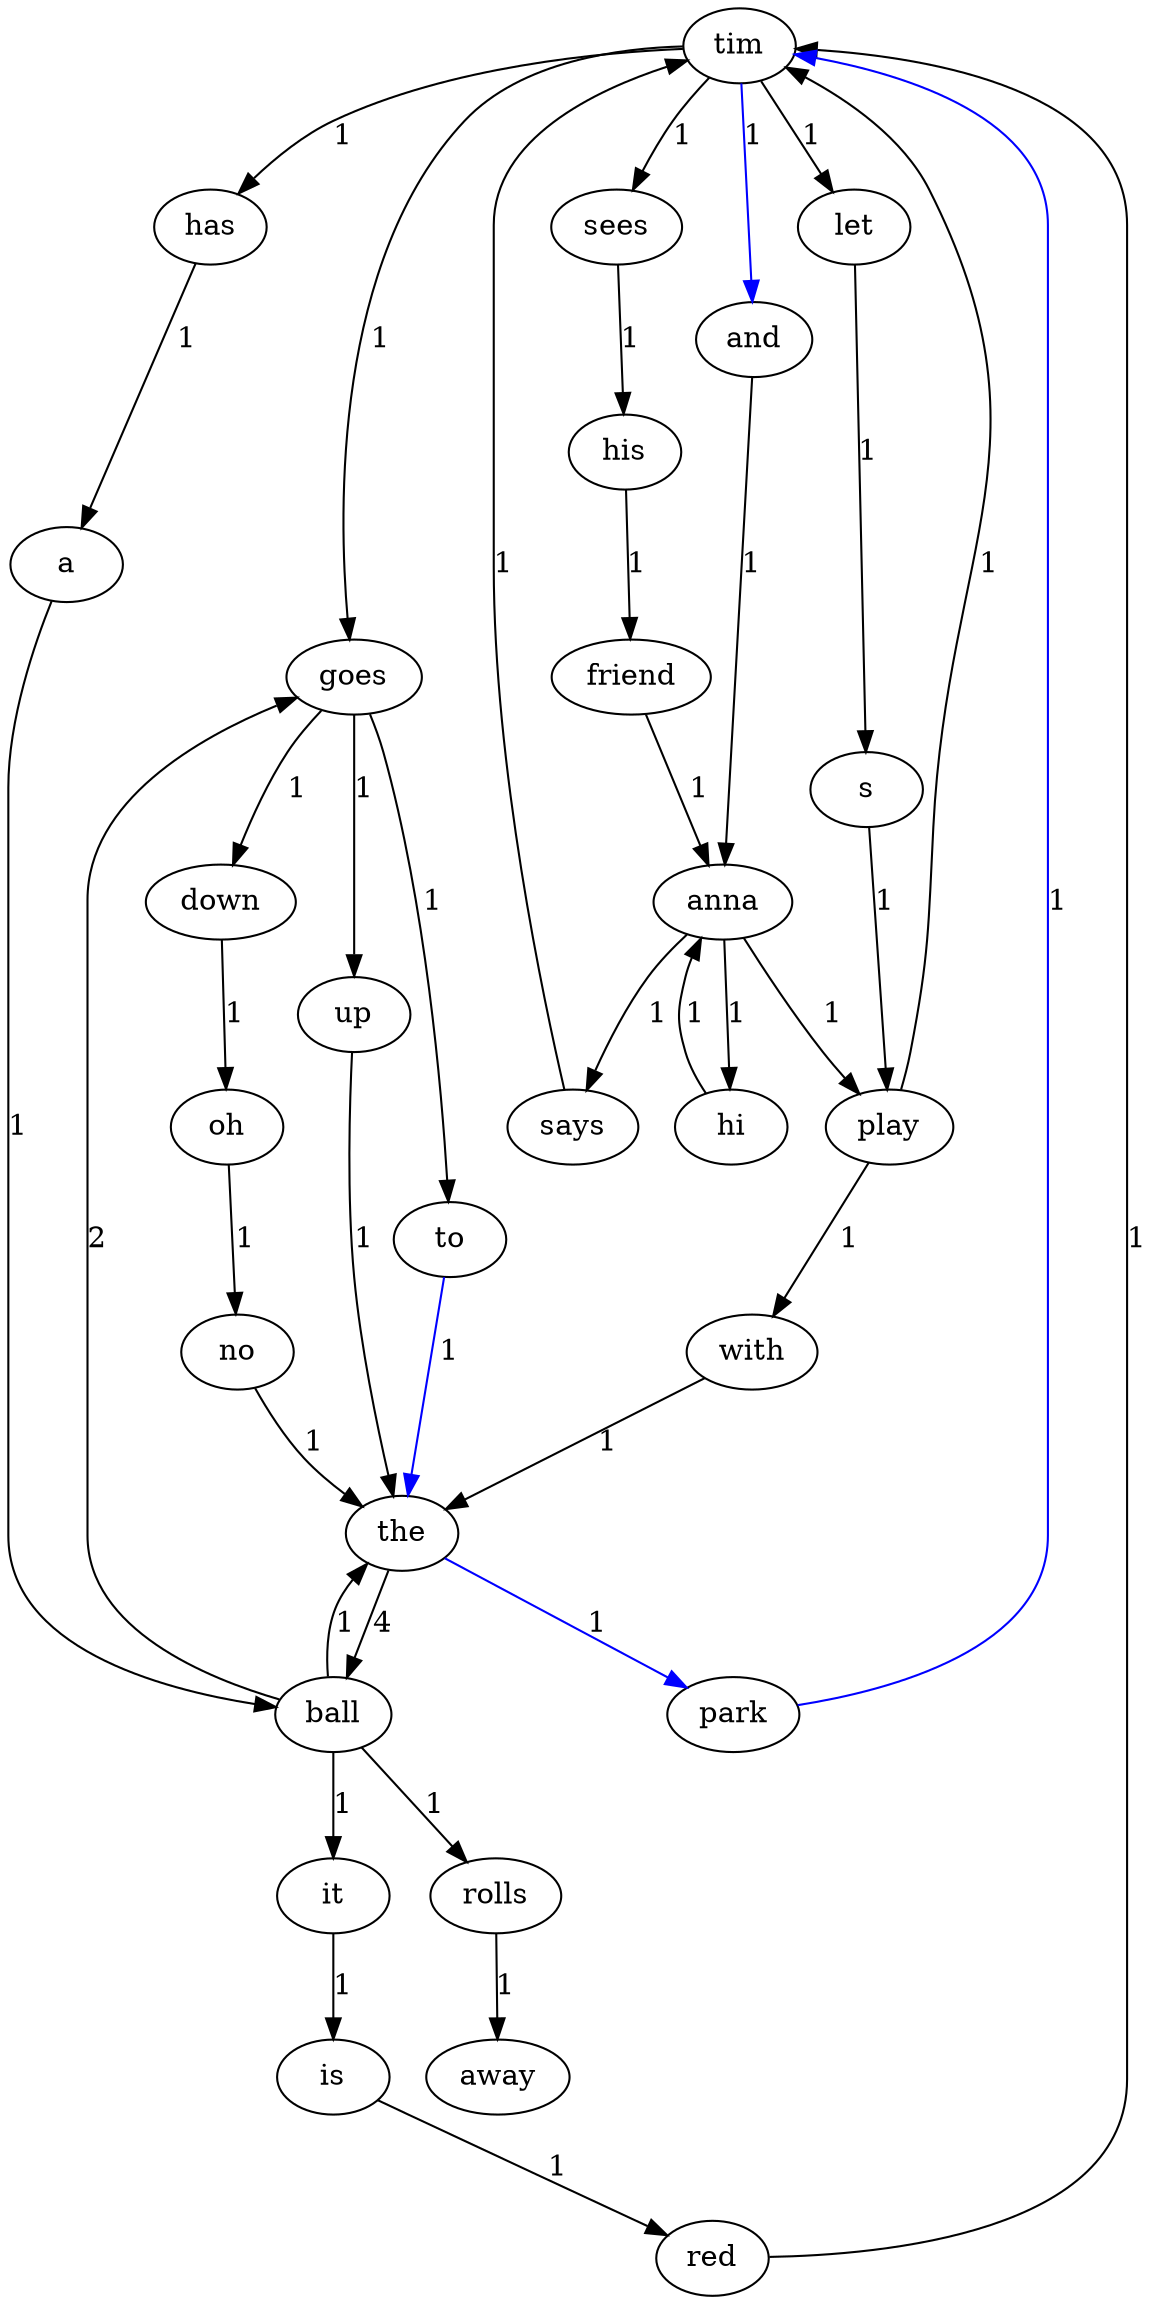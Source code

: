 digraph G {
    "tim" [root=true];
    "play" -> "with" [label="1"];
    "play" -> "tim" [label="1"];
    "hi" -> "anna" [label="1"];
    "no" -> "the" [label="1"];
    "anna" -> "play" [label="1"];
    "anna" -> "hi" [label="1"];
    "anna" -> "says" [label="1"];
    "down" -> "oh" [label="1"];
    "red" -> "tim" [label="1"];
    "ball" -> "the" [label="1"];
    "ball" -> "goes" [label="2"];
    "ball" -> "it" [label="1"];
    "ball" -> "rolls" [label="1"];
    "his" -> "friend" [label="1"];
    "and" -> "anna" [label="1"];
    "friend" -> "anna" [label="1"];
    "tim" -> "sees" [label="1"];
    "tim" -> "goes" [label="1"];
    "tim" -> "and" [label="1", color="blue"];
    "tim" -> "let" [label="1"];
    "tim" -> "has" [label="1"];
    "oh" -> "no" [label="1"];
    "let" -> "s" [label="1"];
    "has" -> "a" [label="1"];
    "up" -> "the" [label="1"];
    "says" -> "tim" [label="1"];
    "park" -> "tim" [label="1", color="blue"];
    "a" -> "ball" [label="1"];
    "goes" -> "to" [label="1"];
    "goes" -> "up" [label="1"];
    "goes" -> "down" [label="1"];
    "is" -> "red" [label="1"];
    "it" -> "is" [label="1"];
    "rolls" -> "away" [label="1"];
    "the" -> "ball" [label="4"];
    "the" -> "park" [label="1", color="blue"];
    "with" -> "the" [label="1"];
    "s" -> "play" [label="1"];
    "sees" -> "his" [label="1"];
    "to" -> "the" [label="1", color="blue"];
}
